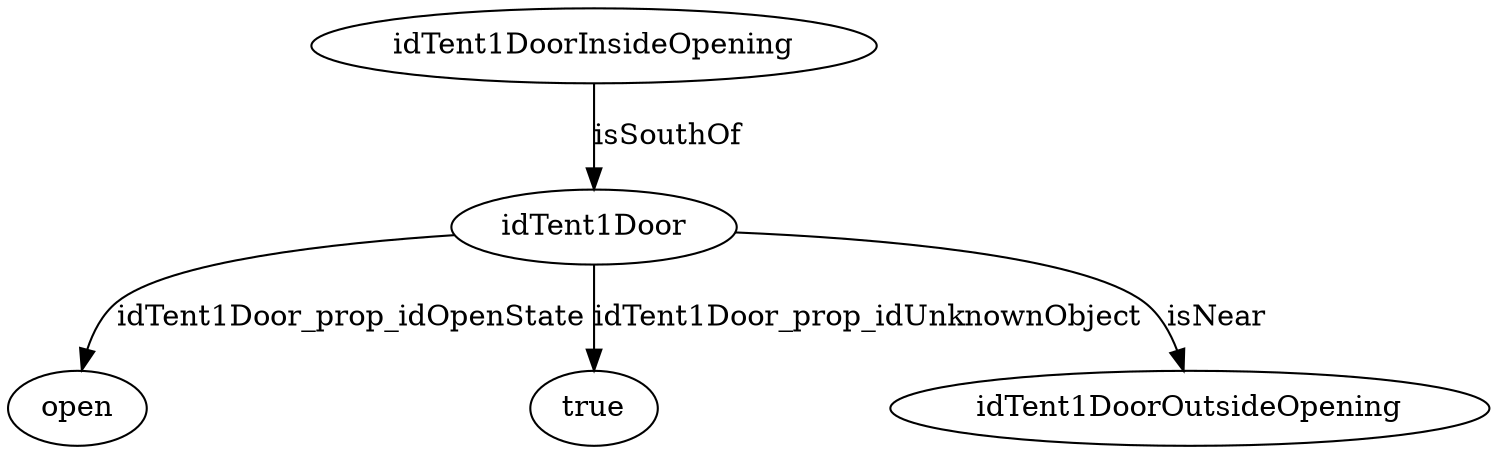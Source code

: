 strict digraph  {
idTent1DoorInsideOpening [node_type=entity_node, root=root];
idTent1Door;
open;
true;
idTent1DoorOutsideOpening;
idTent1DoorInsideOpening -> idTent1Door  [edge_type=relationship, label=isSouthOf];
idTent1Door -> open  [edge_type=property, label=idTent1Door_prop_idOpenState];
idTent1Door -> true  [edge_type=property, label=idTent1Door_prop_idUnknownObject];
idTent1Door -> idTent1DoorOutsideOpening  [edge_type=relationship, label=isNear];
}

